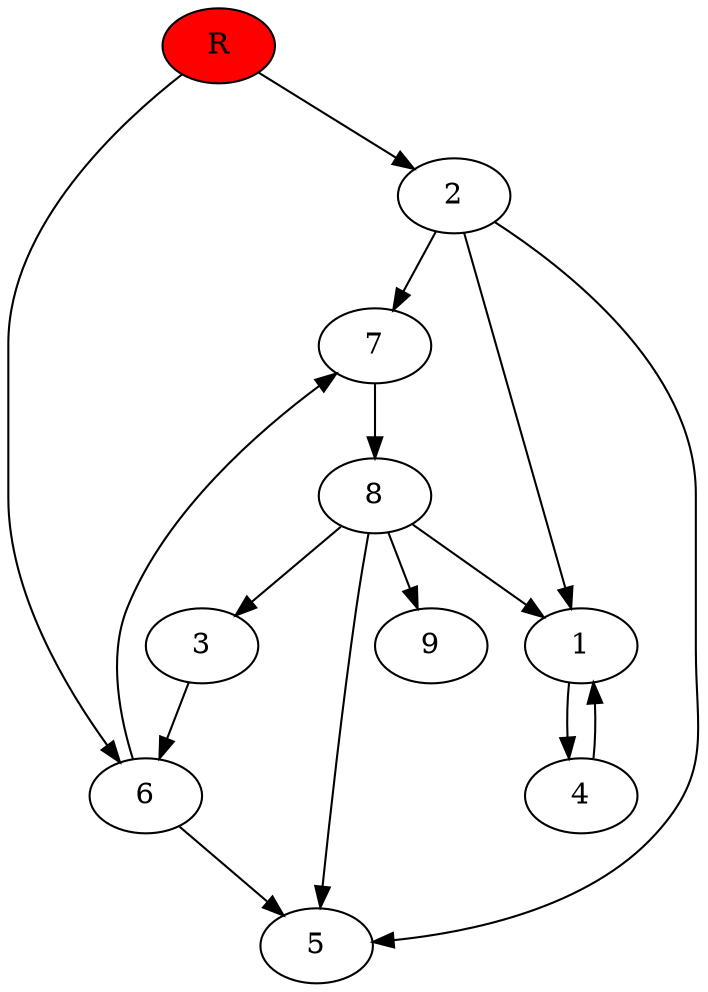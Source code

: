 digraph prb22387 {
	1
	2
	3
	4
	5
	6
	7
	8
	R [fillcolor="#ff0000" style=filled]
	1 -> 4
	2 -> 1
	2 -> 5
	2 -> 7
	3 -> 6
	4 -> 1
	6 -> 5
	6 -> 7
	7 -> 8
	8 -> 1
	8 -> 3
	8 -> 5
	8 -> 9
	R -> 2
	R -> 6
}
